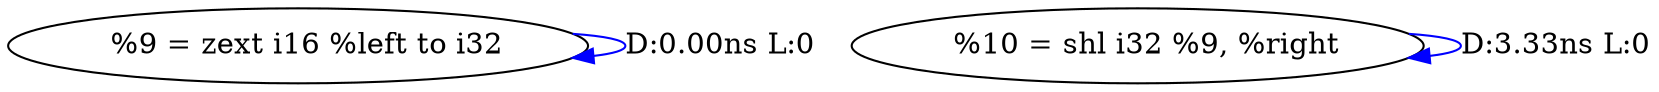 digraph {
Node0x2b9e300[label="  %9 = zext i16 %left to i32"];
Node0x2b9e300 -> Node0x2b9e300[label="D:0.00ns L:0",color=blue];
Node0x2b9e3e0[label="  %10 = shl i32 %9, %right"];
Node0x2b9e3e0 -> Node0x2b9e3e0[label="D:3.33ns L:0",color=blue];
}
